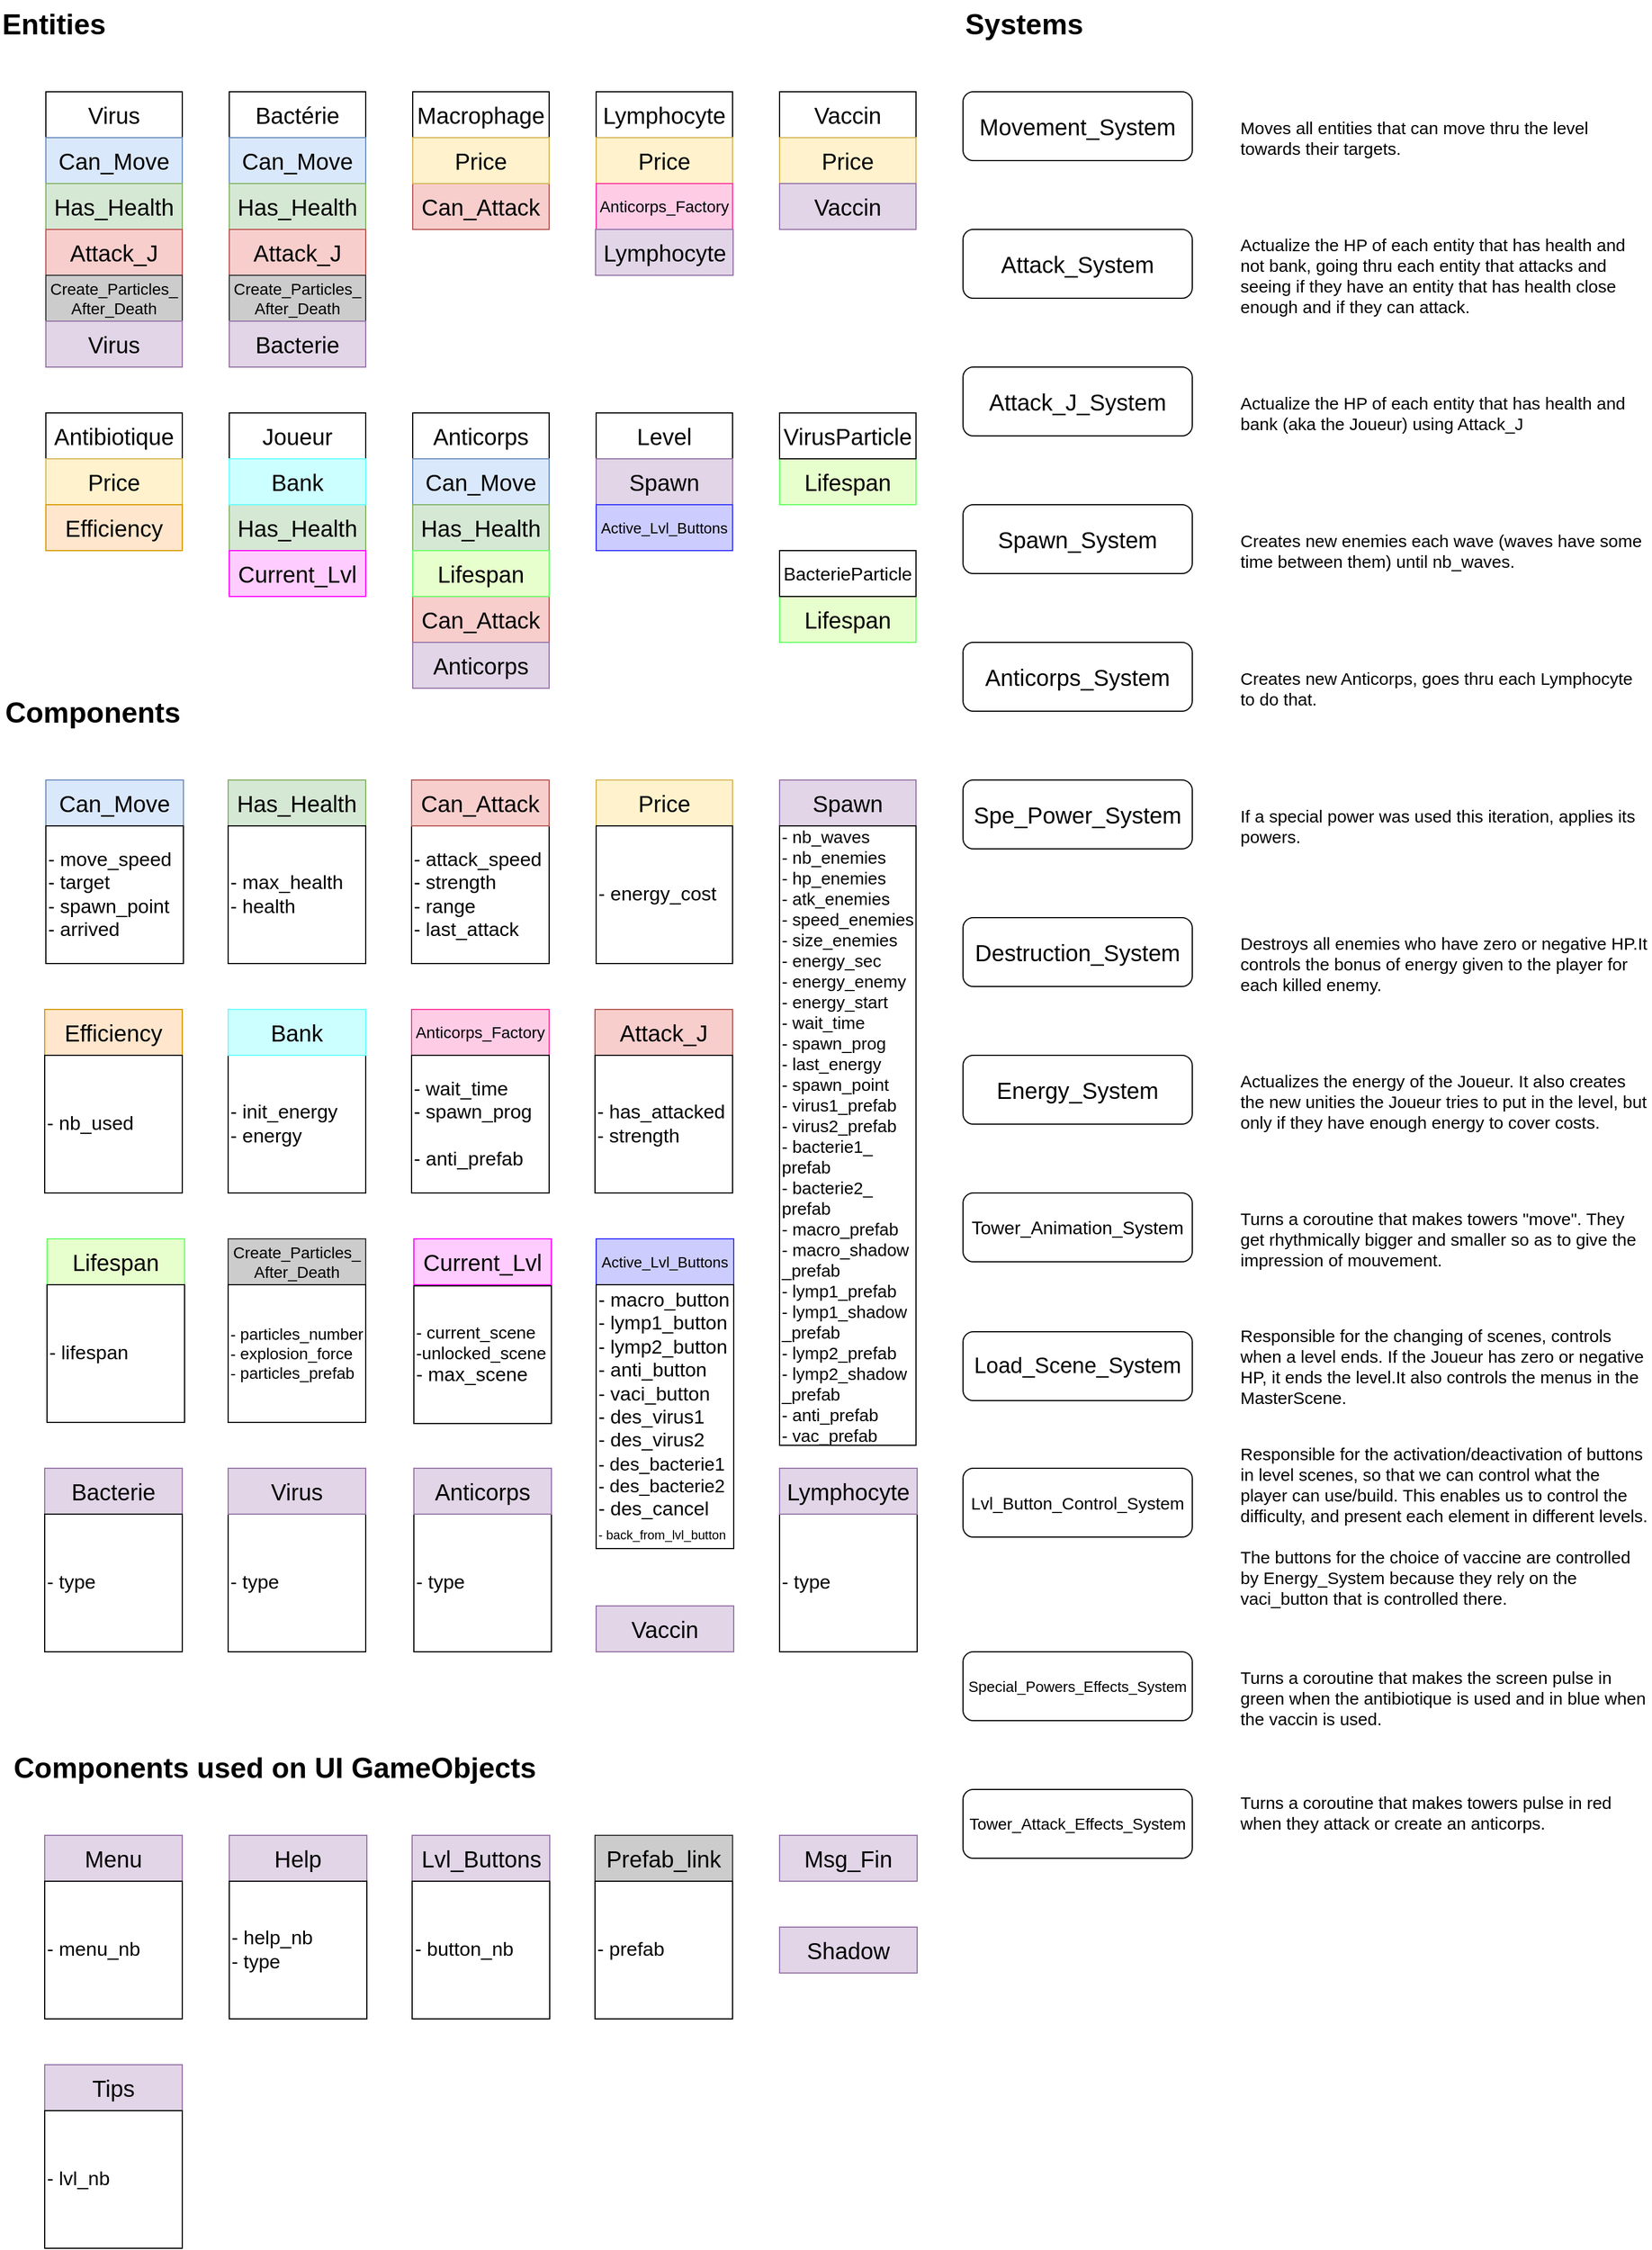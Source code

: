 <mxfile version="14.2.3" type="device"><diagram id="1vGS0E-MvMmptgsPqbF_" name="Page-1"><mxGraphModel dx="1038" dy="575" grid="1" gridSize="10" guides="1" tooltips="1" connect="1" arrows="1" fold="1" page="1" pageScale="1" pageWidth="827" pageHeight="1169" math="0" shadow="0"><root><mxCell id="0"/><mxCell id="1" parent="0"/><mxCell id="giJbfaXBqf1r_9-0xiJY-1" value="&lt;div align=&quot;left&quot;&gt;&lt;font style=&quot;font-size: 25px&quot;&gt;&lt;b&gt;Entities&lt;/b&gt;&lt;/font&gt;&lt;/div&gt;" style="text;html=1;strokeColor=none;fillColor=none;align=left;verticalAlign=middle;whiteSpace=wrap;rounded=0;" parent="1" vertex="1"><mxGeometry width="160" height="40" as="geometry"/></mxCell><mxCell id="giJbfaXBqf1r_9-0xiJY-2" value="&lt;font style=&quot;font-size: 20px&quot;&gt;Virus&lt;/font&gt;" style="rounded=0;whiteSpace=wrap;html=1;" parent="1" vertex="1"><mxGeometry x="40" y="80" width="119" height="40" as="geometry"/></mxCell><mxCell id="giJbfaXBqf1r_9-0xiJY-3" value="&lt;font style=&quot;font-size: 20px&quot;&gt;Bactérie&lt;/font&gt;" style="rounded=0;whiteSpace=wrap;html=1;" parent="1" vertex="1"><mxGeometry x="200" y="80" width="119" height="40" as="geometry"/></mxCell><mxCell id="giJbfaXBqf1r_9-0xiJY-4" value="&lt;font style=&quot;font-size: 20px&quot;&gt;Macrophage&lt;/font&gt;" style="rounded=0;whiteSpace=wrap;html=1;" parent="1" vertex="1"><mxGeometry x="360" y="80" width="119" height="40" as="geometry"/></mxCell><mxCell id="giJbfaXBqf1r_9-0xiJY-18" value="&lt;font style=&quot;font-size: 20px&quot;&gt;Lymphocyte&lt;/font&gt;" style="rounded=0;whiteSpace=wrap;html=1;" parent="1" vertex="1"><mxGeometry x="520" y="80" width="119" height="40" as="geometry"/></mxCell><mxCell id="giJbfaXBqf1r_9-0xiJY-19" value="&lt;font style=&quot;font-size: 20px&quot;&gt;Vaccin&lt;/font&gt;" style="rounded=0;whiteSpace=wrap;html=1;" parent="1" vertex="1"><mxGeometry x="680" y="80" width="119" height="40" as="geometry"/></mxCell><mxCell id="giJbfaXBqf1r_9-0xiJY-20" value="&lt;font style=&quot;font-size: 20px&quot;&gt;Antibiotique&lt;/font&gt;" style="rounded=0;whiteSpace=wrap;html=1;" parent="1" vertex="1"><mxGeometry x="40" y="360" width="119" height="40" as="geometry"/></mxCell><mxCell id="giJbfaXBqf1r_9-0xiJY-21" value="&lt;font style=&quot;font-size: 20px&quot;&gt;Joueur&lt;/font&gt;" style="rounded=0;whiteSpace=wrap;html=1;" parent="1" vertex="1"><mxGeometry x="200" y="360" width="119" height="40" as="geometry"/></mxCell><mxCell id="giJbfaXBqf1r_9-0xiJY-22" value="&lt;font style=&quot;font-size: 25px&quot;&gt;&lt;b&gt;&lt;font style=&quot;font-size: 25px&quot;&gt;Components&lt;/font&gt;&lt;/b&gt;&lt;/font&gt;" style="text;html=1;strokeColor=none;fillColor=none;align=center;verticalAlign=middle;whiteSpace=wrap;rounded=0;" parent="1" vertex="1"><mxGeometry x="1" y="600" width="160" height="40" as="geometry"/></mxCell><mxCell id="giJbfaXBqf1r_9-0xiJY-24" value="&lt;font style=&quot;font-size: 20px&quot;&gt;Can_Move&lt;/font&gt;" style="rounded=0;whiteSpace=wrap;html=1;fillColor=#dae8fc;strokeColor=#6c8ebf;" parent="1" vertex="1"><mxGeometry x="40" y="680" width="120" height="40" as="geometry"/></mxCell><mxCell id="giJbfaXBqf1r_9-0xiJY-25" value="&lt;font style=&quot;font-size: 17px&quot;&gt;- move_speed&lt;/font&gt;&lt;br&gt;&lt;div style=&quot;font-size: 17px&quot; align=&quot;left&quot;&gt;&lt;font style=&quot;font-size: 17px&quot;&gt;- target&lt;/font&gt;&lt;/div&gt;&lt;div style=&quot;font-size: 17px&quot; align=&quot;left&quot;&gt;&lt;font style=&quot;font-size: 17px&quot;&gt;- spawn_point&lt;br&gt;&lt;/font&gt;&lt;/div&gt;&lt;div style=&quot;font-size: 17px&quot; align=&quot;left&quot;&gt;&lt;font style=&quot;font-size: 17px&quot;&gt;- arrived&lt;br&gt;&lt;/font&gt;&lt;/div&gt;" style="rounded=0;whiteSpace=wrap;html=1;align=left;" parent="1" vertex="1"><mxGeometry x="40" y="720" width="120" height="120" as="geometry"/></mxCell><mxCell id="giJbfaXBqf1r_9-0xiJY-27" value="&lt;font style=&quot;font-size: 20px&quot;&gt;Can_Move&lt;/font&gt;" style="rounded=0;whiteSpace=wrap;html=1;fillColor=#dae8fc;strokeColor=#6c8ebf;" parent="1" vertex="1"><mxGeometry x="40" y="120" width="119" height="40" as="geometry"/></mxCell><mxCell id="giJbfaXBqf1r_9-0xiJY-28" value="&lt;font style=&quot;font-size: 20px&quot;&gt;Can_Move&lt;/font&gt;" style="rounded=0;whiteSpace=wrap;html=1;fillColor=#dae8fc;strokeColor=#6c8ebf;" parent="1" vertex="1"><mxGeometry x="200" y="120" width="119" height="40" as="geometry"/></mxCell><mxCell id="giJbfaXBqf1r_9-0xiJY-29" value="&lt;font style=&quot;font-size: 20px&quot;&gt;Has_Health&lt;/font&gt;" style="rounded=0;whiteSpace=wrap;html=1;fillColor=#d5e8d4;strokeColor=#82b366;" parent="1" vertex="1"><mxGeometry x="199" y="680" width="120" height="40" as="geometry"/></mxCell><mxCell id="giJbfaXBqf1r_9-0xiJY-30" value="&lt;div&gt;&lt;font style=&quot;font-size: 17px&quot;&gt;- max_health&lt;/font&gt;&lt;/div&gt;&lt;div&gt;&lt;font style=&quot;font-size: 17px&quot;&gt;- health&lt;br&gt;&lt;/font&gt;&lt;/div&gt;" style="rounded=0;whiteSpace=wrap;html=1;align=left;" parent="1" vertex="1"><mxGeometry x="199" y="720" width="120" height="120" as="geometry"/></mxCell><mxCell id="giJbfaXBqf1r_9-0xiJY-31" value="&lt;font style=&quot;font-size: 20px&quot;&gt;Has_Health&lt;/font&gt;" style="rounded=0;whiteSpace=wrap;html=1;fillColor=#d5e8d4;strokeColor=#82b366;" parent="1" vertex="1"><mxGeometry x="40" y="160" width="119" height="40" as="geometry"/></mxCell><mxCell id="giJbfaXBqf1r_9-0xiJY-32" value="&lt;font style=&quot;font-size: 20px&quot;&gt;Has_Health&lt;/font&gt;" style="rounded=0;whiteSpace=wrap;html=1;fillColor=#d5e8d4;strokeColor=#82b366;" parent="1" vertex="1"><mxGeometry x="200" y="160" width="119" height="40" as="geometry"/></mxCell><mxCell id="giJbfaXBqf1r_9-0xiJY-33" value="&lt;font style=&quot;font-size: 20px&quot;&gt;Has_Health&lt;/font&gt;" style="rounded=0;whiteSpace=wrap;html=1;fillColor=#d5e8d4;strokeColor=#82b366;" parent="1" vertex="1"><mxGeometry x="200" y="440" width="119" height="40" as="geometry"/></mxCell><mxCell id="giJbfaXBqf1r_9-0xiJY-34" value="&lt;font style=&quot;font-size: 20px&quot;&gt;Can_Attack&lt;/font&gt;" style="rounded=0;whiteSpace=wrap;html=1;fillColor=#f8cecc;strokeColor=#b85450;" parent="1" vertex="1"><mxGeometry x="359" y="680" width="120" height="40" as="geometry"/></mxCell><mxCell id="giJbfaXBqf1r_9-0xiJY-35" value="&lt;div&gt;&lt;font style=&quot;font-size: 17px&quot;&gt;- attack_speed&lt;/font&gt;&lt;/div&gt;&lt;div&gt;&lt;font style=&quot;font-size: 17px&quot;&gt;- strength&lt;br&gt;&lt;/font&gt;&lt;/div&gt;&lt;div&gt;&lt;font style=&quot;font-size: 17px&quot;&gt;- range&lt;/font&gt;&lt;/div&gt;&lt;div&gt;&lt;font style=&quot;font-size: 17px&quot;&gt;- last_attack&lt;br&gt;&lt;/font&gt;&lt;/div&gt;" style="rounded=0;whiteSpace=wrap;html=1;align=left;" parent="1" vertex="1"><mxGeometry x="359" y="720" width="120" height="120" as="geometry"/></mxCell><mxCell id="giJbfaXBqf1r_9-0xiJY-36" value="&lt;font style=&quot;font-size: 20px&quot;&gt;Can_Attack&lt;/font&gt;" style="rounded=0;whiteSpace=wrap;html=1;fillColor=#f8cecc;strokeColor=#b85450;" parent="1" vertex="1"><mxGeometry x="360" y="160" width="119" height="40" as="geometry"/></mxCell><mxCell id="giJbfaXBqf1r_9-0xiJY-38" value="&lt;font style=&quot;font-size: 20px&quot;&gt;Level&lt;/font&gt;" style="rounded=0;whiteSpace=wrap;html=1;" parent="1" vertex="1"><mxGeometry x="520" y="360" width="119" height="40" as="geometry"/></mxCell><mxCell id="giJbfaXBqf1r_9-0xiJY-40" value="&lt;font style=&quot;font-size: 20px&quot;&gt;Can_Attack&lt;/font&gt;" style="rounded=0;whiteSpace=wrap;html=1;fillColor=#f8cecc;strokeColor=#b85450;" parent="1" vertex="1"><mxGeometry x="359" y="680" width="120" height="40" as="geometry"/></mxCell><mxCell id="fk8l_R-sByJuuvagH3PN-14" value="" style="edgeStyle=orthogonalEdgeStyle;rounded=0;orthogonalLoop=1;jettySize=auto;html=1;fontSize=15;" parent="1" source="giJbfaXBqf1r_9-0xiJY-41" edge="1"><mxGeometry relative="1" as="geometry"><mxPoint x="579" y="800" as="targetPoint"/></mxGeometry></mxCell><mxCell id="giJbfaXBqf1r_9-0xiJY-41" value="&lt;font style=&quot;font-size: 20px&quot;&gt;Price&lt;/font&gt;" style="rounded=0;whiteSpace=wrap;html=1;fillColor=#fff2cc;strokeColor=#d6b656;" parent="1" vertex="1"><mxGeometry x="520" y="680" width="119" height="40" as="geometry"/></mxCell><mxCell id="giJbfaXBqf1r_9-0xiJY-43" value="&lt;div&gt;&lt;font style=&quot;font-size: 17px&quot;&gt;- energy_cost&lt;/font&gt;&lt;/div&gt;" style="rounded=0;whiteSpace=wrap;html=1;align=left;" parent="1" vertex="1"><mxGeometry x="520" y="720" width="119" height="120" as="geometry"/></mxCell><mxCell id="giJbfaXBqf1r_9-0xiJY-44" value="&lt;font style=&quot;font-size: 20px&quot;&gt;Price&lt;/font&gt;" style="rounded=0;whiteSpace=wrap;html=1;fillColor=#fff2cc;strokeColor=#d6b656;" parent="1" vertex="1"><mxGeometry x="360" y="120" width="119" height="40" as="geometry"/></mxCell><mxCell id="giJbfaXBqf1r_9-0xiJY-45" value="&lt;font style=&quot;font-size: 20px&quot;&gt;Price&lt;/font&gt;" style="rounded=0;whiteSpace=wrap;html=1;fillColor=#fff2cc;strokeColor=#d6b656;" parent="1" vertex="1"><mxGeometry x="520" y="120" width="119" height="40" as="geometry"/></mxCell><mxCell id="giJbfaXBqf1r_9-0xiJY-46" value="&lt;font style=&quot;font-size: 20px&quot;&gt;Price&lt;/font&gt;" style="rounded=0;whiteSpace=wrap;html=1;fillColor=#fff2cc;strokeColor=#d6b656;" parent="1" vertex="1"><mxGeometry x="680" y="120" width="119" height="40" as="geometry"/></mxCell><mxCell id="giJbfaXBqf1r_9-0xiJY-48" value="&lt;font style=&quot;font-size: 20px&quot;&gt;Price&lt;/font&gt;" style="rounded=0;whiteSpace=wrap;html=1;fillColor=#fff2cc;strokeColor=#d6b656;" parent="1" vertex="1"><mxGeometry x="40" y="400" width="119" height="40" as="geometry"/></mxCell><mxCell id="giJbfaXBqf1r_9-0xiJY-49" value="&lt;font style=&quot;font-size: 20px&quot;&gt;Anticorps&lt;/font&gt;" style="rounded=0;whiteSpace=wrap;html=1;" parent="1" vertex="1"><mxGeometry x="360" y="360" width="119" height="40" as="geometry"/></mxCell><mxCell id="AADkGLHV5KFfNTobJf7c-10" value="" style="edgeStyle=orthogonalEdgeStyle;rounded=0;orthogonalLoop=1;jettySize=auto;html=1;" parent="1" source="AADkGLHV5KFfNTobJf7c-8" target="giJbfaXBqf1r_9-0xiJY-51" edge="1"><mxGeometry relative="1" as="geometry"/></mxCell><mxCell id="giJbfaXBqf1r_9-0xiJY-50" value="&lt;font style=&quot;font-size: 20px&quot;&gt;Can_Attack&lt;/font&gt;" style="rounded=0;whiteSpace=wrap;html=1;fillColor=#f8cecc;strokeColor=#b85450;" parent="1" vertex="1"><mxGeometry x="360" y="520" width="119" height="40" as="geometry"/></mxCell><mxCell id="giJbfaXBqf1r_9-0xiJY-51" value="&lt;font style=&quot;font-size: 20px&quot;&gt;Can_Move&lt;/font&gt;" style="rounded=0;whiteSpace=wrap;html=1;fillColor=#dae8fc;strokeColor=#6c8ebf;" parent="1" vertex="1"><mxGeometry x="360" y="400" width="119" height="40" as="geometry"/></mxCell><mxCell id="giJbfaXBqf1r_9-0xiJY-52" value="&lt;font style=&quot;font-size: 20px&quot;&gt;Spawn&lt;/font&gt;" style="rounded=0;whiteSpace=wrap;html=1;fillColor=#e1d5e7;strokeColor=#9673a6;" parent="1" vertex="1"><mxGeometry x="680" y="680" width="119" height="40" as="geometry"/></mxCell><mxCell id="giJbfaXBqf1r_9-0xiJY-53" value="&lt;div style=&quot;font-size: 15px&quot;&gt;&lt;font style=&quot;font-size: 15px&quot;&gt;- nb_waves&lt;/font&gt;&lt;/div&gt;&lt;div style=&quot;font-size: 15px&quot;&gt;&lt;font style=&quot;font-size: 15px&quot;&gt;- nb_enemies&lt;/font&gt;&lt;/div&gt;&lt;div style=&quot;font-size: 15px&quot;&gt;&lt;font style=&quot;font-size: 15px&quot;&gt;- hp_enemies&lt;/font&gt;&lt;/div&gt;&lt;div style=&quot;font-size: 15px&quot;&gt;&lt;font style=&quot;font-size: 15px&quot;&gt;- atk_enemies&lt;/font&gt;&lt;/div&gt;&lt;div style=&quot;font-size: 15px&quot;&gt;&lt;font style=&quot;font-size: 15px&quot;&gt;- &lt;font style=&quot;font-size: 15px&quot;&gt;speed_enemies&lt;/font&gt;&lt;/font&gt;&lt;/div&gt;&lt;div style=&quot;font-size: 15px&quot;&gt;&lt;font style=&quot;font-size: 15px&quot;&gt;- size_enemies&lt;/font&gt;&lt;/div&gt;&lt;div style=&quot;font-size: 15px&quot;&gt;&lt;font style=&quot;font-size: 15px&quot;&gt;- energy_sec&lt;br&gt;&lt;/font&gt;&lt;/div&gt;&lt;div style=&quot;font-size: 15px&quot;&gt;&lt;font style=&quot;font-size: 15px&quot;&gt;- energy_enemy&lt;/font&gt;&lt;/div&gt;&lt;div style=&quot;font-size: 15px&quot;&gt;&lt;font style=&quot;font-size: 15px&quot;&gt;- energy_start&lt;br&gt;&lt;/font&gt;&lt;/div&gt;&lt;div style=&quot;font-size: 15px&quot;&gt;&lt;font style=&quot;font-size: 15px&quot;&gt;- wait_time&lt;/font&gt;&lt;/div&gt;&lt;div style=&quot;font-size: 15px&quot;&gt;&lt;font style=&quot;font-size: 15px&quot;&gt;- spawn_prog&lt;br&gt;&lt;/font&gt;&lt;/div&gt;&lt;div style=&quot;font-size: 15px&quot;&gt;&lt;font style=&quot;font-size: 15px&quot;&gt;- last_energy&lt;br&gt;&lt;/font&gt;&lt;/div&gt;&lt;div style=&quot;font-size: 15px&quot;&gt;&lt;font style=&quot;font-size: 15px&quot;&gt;- spawn_point&lt;/font&gt;&lt;/div&gt;&lt;div style=&quot;font-size: 15px&quot;&gt;&lt;font style=&quot;font-size: 15px&quot;&gt;- virus1_prefab&lt;/font&gt;&lt;/div&gt;&lt;div style=&quot;font-size: 15px&quot;&gt;&lt;font style=&quot;font-size: 15px&quot;&gt;&lt;font style=&quot;font-size: 15px&quot;&gt;- virus2_prefab&lt;/font&gt;&lt;/font&gt;&lt;/div&gt;&lt;div style=&quot;font-size: 15px&quot;&gt;&lt;font style=&quot;font-size: 15px&quot;&gt;- &lt;font style=&quot;font-size: 15px&quot;&gt;bacterie1_&lt;/font&gt;&lt;/font&gt;&lt;/div&gt;&lt;div style=&quot;font-size: 15px&quot;&gt;&lt;font style=&quot;font-size: 15px&quot;&gt;&lt;font style=&quot;font-size: 15px&quot;&gt;prefab&lt;/font&gt;&lt;/font&gt;&lt;/div&gt;&lt;div style=&quot;font-size: 15px&quot;&gt;&lt;font style=&quot;font-size: 15px&quot;&gt;- &lt;/font&gt;&lt;font style=&quot;font-size: 15px&quot;&gt;&lt;font style=&quot;font-size: 15px&quot;&gt;bacterie2_&lt;/font&gt;&lt;/font&gt;&lt;/div&gt;&lt;div style=&quot;font-size: 15px&quot;&gt;&lt;font style=&quot;font-size: 15px&quot;&gt;&lt;font style=&quot;font-size: 15px&quot;&gt;prefab&lt;/font&gt;&lt;/font&gt;&lt;/div&gt;&lt;div style=&quot;font-size: 15px&quot;&gt;&lt;font style=&quot;font-size: 15px&quot;&gt;- macro_prefab&lt;/font&gt;&lt;/div&gt;&lt;div style=&quot;font-size: 15px&quot;&gt;&lt;font style=&quot;font-size: 15px&quot;&gt;- macro_shadow&lt;/font&gt;&lt;/div&gt;&lt;div style=&quot;font-size: 15px&quot;&gt;&lt;font style=&quot;font-size: 15px&quot;&gt;_prefab&lt;br&gt;&lt;/font&gt;&lt;/div&gt;&lt;div style=&quot;font-size: 15px&quot;&gt;&lt;font style=&quot;font-size: 15px&quot;&gt;- lymp1_prefab&lt;/font&gt;&lt;/div&gt;&lt;div style=&quot;font-size: 15px&quot;&gt;&lt;font style=&quot;font-size: 15px&quot;&gt;- lymp1_shadow&lt;/font&gt;&lt;/div&gt;&lt;div style=&quot;font-size: 15px&quot;&gt;&lt;font style=&quot;font-size: 15px&quot;&gt;_prefab&lt;br&gt;&lt;/font&gt;&lt;/div&gt;&lt;div style=&quot;font-size: 15px&quot;&gt;&lt;font style=&quot;font-size: 15px&quot;&gt;- lymp2_prefab&lt;br&gt;&lt;/font&gt;&lt;/div&gt;&lt;div style=&quot;font-size: 15px&quot;&gt;&lt;font style=&quot;font-size: 15px&quot;&gt;- lymp2_shadow&lt;/font&gt;&lt;/div&gt;&lt;div style=&quot;font-size: 15px&quot;&gt;&lt;font style=&quot;font-size: 15px&quot;&gt;_prefab&lt;br&gt;&lt;/font&gt;&lt;/div&gt;&lt;div style=&quot;font-size: 15px&quot;&gt;&lt;font style=&quot;font-size: 15px&quot;&gt;- anti_prefab&lt;br&gt;&lt;/font&gt;&lt;/div&gt;&lt;div style=&quot;font-size: 15px&quot;&gt;&lt;font style=&quot;font-size: 15px&quot;&gt;- vac_prefab&lt;br&gt;&lt;/font&gt;&lt;/div&gt;" style="rounded=0;whiteSpace=wrap;html=1;align=left;" parent="1" vertex="1"><mxGeometry x="680" y="720" width="119" height="540" as="geometry"/></mxCell><mxCell id="giJbfaXBqf1r_9-0xiJY-54" value="&lt;font style=&quot;font-size: 20px&quot;&gt;Spawn&lt;/font&gt;" style="rounded=0;whiteSpace=wrap;html=1;fillColor=#e1d5e7;strokeColor=#9673a6;" parent="1" vertex="1"><mxGeometry x="520" y="400" width="119" height="40" as="geometry"/></mxCell><mxCell id="giJbfaXBqf1r_9-0xiJY-55" value="&lt;font style=&quot;font-size: 25px&quot;&gt;&lt;b&gt;Systems&lt;/b&gt;&lt;/font&gt;" style="text;html=1;strokeColor=none;fillColor=none;align=left;verticalAlign=middle;whiteSpace=wrap;rounded=0;" parent="1" vertex="1"><mxGeometry x="840" width="160" height="40" as="geometry"/></mxCell><mxCell id="giJbfaXBqf1r_9-0xiJY-56" value="&lt;font style=&quot;font-size: 20px&quot;&gt;Movement_System&lt;/font&gt;" style="rounded=1;whiteSpace=wrap;html=1;" parent="1" vertex="1"><mxGeometry x="840" y="80" width="200" height="60" as="geometry"/></mxCell><mxCell id="giJbfaXBqf1r_9-0xiJY-57" value="&lt;font style=&quot;font-size: 20px&quot;&gt;Attack_System&lt;/font&gt;" style="rounded=1;whiteSpace=wrap;html=1;" parent="1" vertex="1"><mxGeometry x="840" y="200" width="200" height="60" as="geometry"/></mxCell><mxCell id="giJbfaXBqf1r_9-0xiJY-58" value="&lt;font style=&quot;font-size: 20px&quot;&gt;Spawn_System&lt;/font&gt;" style="rounded=1;whiteSpace=wrap;html=1;" parent="1" vertex="1"><mxGeometry x="840" y="440" width="200" height="60" as="geometry"/></mxCell><mxCell id="giJbfaXBqf1r_9-0xiJY-59" value="&lt;font style=&quot;font-size: 20px&quot;&gt;Spe_Power_System&lt;/font&gt;" style="rounded=1;whiteSpace=wrap;html=1;" parent="1" vertex="1"><mxGeometry x="840" y="680" width="200" height="60" as="geometry"/></mxCell><mxCell id="giJbfaXBqf1r_9-0xiJY-60" value="&lt;font style=&quot;font-size: 20px&quot;&gt;Efficiency&lt;/font&gt;" style="rounded=0;whiteSpace=wrap;html=1;fillColor=#ffe6cc;strokeColor=#d79b00;" parent="1" vertex="1"><mxGeometry x="39" y="880" width="120" height="40" as="geometry"/></mxCell><mxCell id="giJbfaXBqf1r_9-0xiJY-61" value="&lt;div&gt;&lt;font style=&quot;font-size: 17px&quot;&gt;- nb_used&lt;br&gt;&lt;/font&gt;&lt;/div&gt;" style="rounded=0;whiteSpace=wrap;html=1;align=left;" parent="1" vertex="1"><mxGeometry x="39" y="920" width="120" height="120" as="geometry"/></mxCell><mxCell id="giJbfaXBqf1r_9-0xiJY-66" value="&lt;font style=&quot;font-size: 20px&quot;&gt;Destruction_System&lt;/font&gt;" style="rounded=1;whiteSpace=wrap;html=1;" parent="1" vertex="1"><mxGeometry x="840" y="800" width="200" height="60" as="geometry"/></mxCell><mxCell id="giJbfaXBqf1r_9-0xiJY-68" value="&lt;div&gt;&lt;font style=&quot;font-size: 17px&quot;&gt;- init_energy&lt;/font&gt;&lt;/div&gt;&lt;div&gt;&lt;font style=&quot;font-size: 17px&quot;&gt;- energy&lt;br&gt;&lt;/font&gt;&lt;/div&gt;" style="rounded=0;whiteSpace=wrap;html=1;align=left;" parent="1" vertex="1"><mxGeometry x="199" y="920" width="120" height="120" as="geometry"/></mxCell><mxCell id="giJbfaXBqf1r_9-0xiJY-69" value="&lt;font style=&quot;font-size: 20px&quot;&gt;Bank&lt;/font&gt;" style="rounded=0;whiteSpace=wrap;html=1;fillColor=#CCFFFF;strokeColor=#66FFFF;" parent="1" vertex="1"><mxGeometry x="200" y="400" width="119" height="40" as="geometry"/></mxCell><mxCell id="giJbfaXBqf1r_9-0xiJY-70" value="&lt;font style=&quot;font-size: 20px&quot;&gt;Energy_System&lt;/font&gt;" style="rounded=1;whiteSpace=wrap;html=1;" parent="1" vertex="1"><mxGeometry x="840" y="920" width="200" height="60" as="geometry"/></mxCell><mxCell id="fk8l_R-sByJuuvagH3PN-1" value="&lt;font style=&quot;font-size: 14px&quot;&gt;Anticorps_Factory&lt;/font&gt;" style="rounded=0;whiteSpace=wrap;html=1;fillColor=#FFCCE6;strokeColor=#FF3399;" parent="1" vertex="1"><mxGeometry x="359" y="880" width="120" height="40" as="geometry"/></mxCell><mxCell id="fk8l_R-sByJuuvagH3PN-2" value="&lt;div&gt;&lt;font style=&quot;font-size: 17px&quot;&gt;- wait_time&lt;br&gt;&lt;/font&gt;&lt;/div&gt;&lt;div&gt;&lt;font style=&quot;font-size: 17px&quot;&gt;- spawn_prog&lt;/font&gt;&lt;/div&gt;&lt;div&gt;&lt;font style=&quot;font-size: 17px&quot;&gt;&lt;br&gt;&lt;/font&gt;&lt;/div&gt;&lt;div&gt;&lt;font style=&quot;font-size: 17px&quot;&gt;- anti_prefab&lt;br&gt;&lt;/font&gt;&lt;/div&gt;" style="rounded=0;whiteSpace=wrap;html=1;align=left;" parent="1" vertex="1"><mxGeometry x="359" y="920" width="120" height="120" as="geometry"/></mxCell><mxCell id="fk8l_R-sByJuuvagH3PN-3" value="&lt;font style=&quot;font-size: 14px&quot;&gt;Anticorps_Factory&lt;/font&gt;" style="rounded=0;whiteSpace=wrap;html=1;fillColor=#FFCCE6;strokeColor=#FF3399;" parent="1" vertex="1"><mxGeometry x="520" y="160" width="119" height="40" as="geometry"/></mxCell><mxCell id="fk8l_R-sByJuuvagH3PN-4" value="&lt;font style=&quot;font-size: 20px&quot;&gt;Anticorps_System&lt;/font&gt;" style="rounded=1;whiteSpace=wrap;html=1;" parent="1" vertex="1"><mxGeometry x="840" y="560" width="200" height="60" as="geometry"/></mxCell><mxCell id="fk8l_R-sByJuuvagH3PN-5" value="Moves all entities that can move thru the level towards their targets." style="text;html=1;strokeColor=none;fillColor=none;align=left;verticalAlign=middle;whiteSpace=wrap;rounded=0;fontSize=15;" parent="1" vertex="1"><mxGeometry x="1080" y="80" width="360" height="80" as="geometry"/></mxCell><mxCell id="fk8l_R-sByJuuvagH3PN-7" value="Actualize the HP of each entity that has health and not bank, going thru each entity that attacks and seeing if they have an entity that has health close enough and if they can attack. " style="text;html=1;strokeColor=none;fillColor=none;align=left;verticalAlign=middle;whiteSpace=wrap;rounded=0;fontSize=15;" parent="1" vertex="1"><mxGeometry x="1080" y="200" width="360" height="80" as="geometry"/></mxCell><mxCell id="fk8l_R-sByJuuvagH3PN-8" value="Creates new enemies each wave (waves have some time between them) until nb_waves. " style="text;html=1;strokeColor=none;fillColor=none;align=left;verticalAlign=middle;whiteSpace=wrap;rounded=0;fontSize=15;" parent="1" vertex="1"><mxGeometry x="1080" y="440" width="360" height="80" as="geometry"/></mxCell><mxCell id="fk8l_R-sByJuuvagH3PN-9" value="Creates new Anticorps, goes thru each Lymphocyte to do that.&amp;nbsp; &amp;nbsp; " style="text;html=1;strokeColor=none;fillColor=none;align=left;verticalAlign=middle;whiteSpace=wrap;rounded=0;fontSize=15;" parent="1" vertex="1"><mxGeometry x="1080" y="560" width="360" height="80" as="geometry"/></mxCell><mxCell id="fk8l_R-sByJuuvagH3PN-10" value="If a special power was used this iteration, applies its powers." style="text;html=1;strokeColor=none;fillColor=none;align=left;verticalAlign=middle;whiteSpace=wrap;rounded=0;fontSize=15;" parent="1" vertex="1"><mxGeometry x="1080" y="680" width="360" height="80" as="geometry"/></mxCell><mxCell id="fk8l_R-sByJuuvagH3PN-11" value="&lt;div&gt;Destroys all enemies who have zero or negative HP.It controls the bonus of energy given to the player for each killed enemy. &lt;br&gt;&lt;/div&gt;" style="text;html=1;strokeColor=none;fillColor=none;align=left;verticalAlign=middle;whiteSpace=wrap;rounded=0;fontSize=15;" parent="1" vertex="1"><mxGeometry x="1080" y="800" width="360" height="80" as="geometry"/></mxCell><mxCell id="fk8l_R-sByJuuvagH3PN-12" value="Actualizes the energy of the Joueur. It also creates the new unities the Joueur tries to put in the level, but only if they have enough energy to cover costs. " style="text;html=1;strokeColor=none;fillColor=none;align=left;verticalAlign=middle;whiteSpace=wrap;rounded=0;fontSize=15;" parent="1" vertex="1"><mxGeometry x="1080" y="920" width="360" height="80" as="geometry"/></mxCell><mxCell id="fk8l_R-sByJuuvagH3PN-15" value="&lt;font style=&quot;font-size: 20px&quot;&gt;Attack_J&lt;/font&gt;" style="rounded=0;whiteSpace=wrap;html=1;fillColor=#f8cecc;strokeColor=#b85450;" parent="1" vertex="1"><mxGeometry x="519" y="880" width="120" height="40" as="geometry"/></mxCell><mxCell id="fk8l_R-sByJuuvagH3PN-16" value="&lt;div&gt;&lt;font style=&quot;font-size: 17px&quot;&gt;- has_attacked&lt;/font&gt;&lt;/div&gt;&lt;div&gt;&lt;font style=&quot;font-size: 17px&quot;&gt;- strength&lt;br&gt;&lt;/font&gt;&lt;/div&gt;" style="rounded=0;whiteSpace=wrap;html=1;align=left;" parent="1" vertex="1"><mxGeometry x="519" y="920" width="120" height="120" as="geometry"/></mxCell><mxCell id="fk8l_R-sByJuuvagH3PN-17" value="&lt;font style=&quot;font-size: 20px&quot;&gt;Attack_J&lt;/font&gt;" style="rounded=0;whiteSpace=wrap;html=1;fillColor=#f8cecc;strokeColor=#b85450;" parent="1" vertex="1"><mxGeometry x="40" y="200" width="119" height="40" as="geometry"/></mxCell><mxCell id="fk8l_R-sByJuuvagH3PN-19" value="&lt;font style=&quot;font-size: 20px&quot;&gt;Attack_J_System&lt;/font&gt;" style="rounded=1;whiteSpace=wrap;html=1;" parent="1" vertex="1"><mxGeometry x="840" y="320" width="200" height="60" as="geometry"/></mxCell><mxCell id="fk8l_R-sByJuuvagH3PN-20" value="&lt;font style=&quot;font-size: 20px&quot;&gt;Attack_J&lt;/font&gt;" style="rounded=0;whiteSpace=wrap;html=1;fillColor=#f8cecc;strokeColor=#b85450;" parent="1" vertex="1"><mxGeometry x="200" y="200" width="119" height="40" as="geometry"/></mxCell><mxCell id="fk8l_R-sByJuuvagH3PN-21" value="Actualize the HP of each entity that has health and&amp;nbsp; bank (aka the Joueur) using Attack_J" style="text;html=1;strokeColor=none;fillColor=none;align=left;verticalAlign=middle;whiteSpace=wrap;rounded=0;fontSize=15;" parent="1" vertex="1"><mxGeometry x="1080" y="320" width="360" height="80" as="geometry"/></mxCell><mxCell id="AADkGLHV5KFfNTobJf7c-1" value="&lt;font style=&quot;font-size: 20px&quot;&gt;Lifespan&lt;/font&gt;" style="rounded=0;whiteSpace=wrap;html=1;fillColor=#E6FFCC;strokeColor=#66FF66;" parent="1" vertex="1"><mxGeometry x="680" y="400" width="119" height="40" as="geometry"/></mxCell><mxCell id="AADkGLHV5KFfNTobJf7c-5" value="&lt;font style=&quot;font-size: 20px&quot;&gt;Bank&lt;/font&gt;" style="rounded=0;whiteSpace=wrap;html=1;fillColor=#CCFFFF;strokeColor=#66FFFF;" parent="1" vertex="1"><mxGeometry x="199" y="880" width="120" height="40" as="geometry"/></mxCell><mxCell id="AADkGLHV5KFfNTobJf7c-6" value="&lt;font style=&quot;font-size: 20px&quot;&gt;Lifespan&lt;/font&gt;" style="rounded=0;whiteSpace=wrap;html=1;fillColor=#E6FFCC;strokeColor=#66FF66;" parent="1" vertex="1"><mxGeometry x="41" y="1080" width="120" height="40" as="geometry"/></mxCell><mxCell id="AADkGLHV5KFfNTobJf7c-7" value="&lt;div&gt;&lt;font style=&quot;font-size: 17px&quot;&gt;- lifespan&lt;/font&gt;&lt;/div&gt;" style="rounded=0;whiteSpace=wrap;html=1;align=left;" parent="1" vertex="1"><mxGeometry x="41" y="1120" width="120" height="120" as="geometry"/></mxCell><mxCell id="AADkGLHV5KFfNTobJf7c-8" value="&lt;font style=&quot;font-size: 20px&quot;&gt;Has_Health&lt;/font&gt;" style="rounded=0;whiteSpace=wrap;html=1;fillColor=#d5e8d4;strokeColor=#82b366;" parent="1" vertex="1"><mxGeometry x="360" y="440" width="119" height="40" as="geometry"/></mxCell><mxCell id="F-B-sz0gYVV7RG-32hIC-1" value="&lt;font style=&quot;font-size: 16px&quot;&gt;Tower_Animation_System&lt;/font&gt;" style="rounded=1;whiteSpace=wrap;html=1;" parent="1" vertex="1"><mxGeometry x="840" y="1040" width="200" height="60" as="geometry"/></mxCell><mxCell id="F-B-sz0gYVV7RG-32hIC-3" value="Turns a coroutine that makes towers &quot;move&quot;. They get rhythmically bigger and smaller so as to give the impression of mouvement." style="text;html=1;strokeColor=none;fillColor=none;align=left;verticalAlign=middle;whiteSpace=wrap;rounded=0;fontSize=15;" parent="1" vertex="1"><mxGeometry x="1080" y="1040" width="360" height="80" as="geometry"/></mxCell><mxCell id="aUdzqREGmHj5MxlOaFTu-1" value="&lt;div style=&quot;font-size: 14px&quot;&gt;&lt;font style=&quot;font-size: 14px&quot;&gt;Create_Particles_&lt;/font&gt;&lt;/div&gt;&lt;div style=&quot;font-size: 14px&quot;&gt;&lt;font style=&quot;font-size: 14px&quot;&gt;After_Death&lt;/font&gt;&lt;/div&gt;" style="rounded=0;whiteSpace=wrap;html=1;fillColor=#CCCCCC;strokeColor=#333333;" parent="1" vertex="1"><mxGeometry x="199" y="1080" width="120" height="40" as="geometry"/></mxCell><mxCell id="aUdzqREGmHj5MxlOaFTu-2" value="&lt;div style=&quot;font-size: 14px&quot;&gt;&lt;font style=&quot;font-size: 14px&quot;&gt;- particles_number&lt;/font&gt;&lt;/div&gt;&lt;div style=&quot;font-size: 14px&quot;&gt;&lt;font style=&quot;font-size: 14px&quot;&gt;- explosion_force&lt;/font&gt;&lt;/div&gt;&lt;div style=&quot;font-size: 14px&quot;&gt;&lt;font style=&quot;font-size: 14px&quot;&gt;- particles_prefab&lt;/font&gt;&lt;br&gt;&lt;/div&gt;" style="rounded=0;whiteSpace=wrap;html=1;align=left;" parent="1" vertex="1"><mxGeometry x="199" y="1120" width="120" height="120" as="geometry"/></mxCell><mxCell id="aUdzqREGmHj5MxlOaFTu-4" value="&lt;div style=&quot;font-size: 14px&quot;&gt;&lt;font style=&quot;font-size: 14px&quot;&gt;Create_Particles_&lt;/font&gt;&lt;/div&gt;&lt;div style=&quot;font-size: 14px&quot;&gt;&lt;font style=&quot;font-size: 14px&quot;&gt;After_Death&lt;/font&gt;&lt;/div&gt;" style="rounded=0;whiteSpace=wrap;html=1;fillColor=#CCCCCC;strokeColor=#333333;" parent="1" vertex="1"><mxGeometry x="200" y="240" width="119" height="40" as="geometry"/></mxCell><mxCell id="aUdzqREGmHj5MxlOaFTu-5" value="&lt;div style=&quot;font-size: 14px&quot;&gt;&lt;font style=&quot;font-size: 14px&quot;&gt;Create_Particles_&lt;/font&gt;&lt;/div&gt;&lt;div style=&quot;font-size: 14px&quot;&gt;&lt;font style=&quot;font-size: 14px&quot;&gt;After_Death&lt;/font&gt;&lt;/div&gt;" style="rounded=0;whiteSpace=wrap;html=1;fillColor=#CCCCCC;strokeColor=#333333;" parent="1" vertex="1"><mxGeometry x="40" y="240" width="119" height="40" as="geometry"/></mxCell><mxCell id="aUdzqREGmHj5MxlOaFTu-6" value="&lt;font style=&quot;font-size: 20px&quot;&gt;Efficiency&lt;/font&gt;" style="rounded=0;whiteSpace=wrap;html=1;fillColor=#ffe6cc;strokeColor=#d79b00;" parent="1" vertex="1"><mxGeometry x="40" y="440" width="119" height="40" as="geometry"/></mxCell><mxCell id="aUdzqREGmHj5MxlOaFTu-8" value="&lt;font style=&quot;font-size: 20px&quot;&gt;Virus&lt;/font&gt;" style="rounded=0;whiteSpace=wrap;html=1;fillColor=#e1d5e7;strokeColor=#9673a6;" parent="1" vertex="1"><mxGeometry x="40" y="280" width="119" height="40" as="geometry"/></mxCell><mxCell id="aUdzqREGmHj5MxlOaFTu-9" value="&lt;font style=&quot;font-size: 20px&quot;&gt;Bacterie&lt;/font&gt;" style="rounded=0;whiteSpace=wrap;html=1;fillColor=#e1d5e7;strokeColor=#9673a6;" parent="1" vertex="1"><mxGeometry x="200" y="280" width="119" height="40" as="geometry"/></mxCell><mxCell id="aUdzqREGmHj5MxlOaFTu-10" value="&lt;font style=&quot;font-size: 20px&quot;&gt;VirusParticle&lt;/font&gt;" style="rounded=0;whiteSpace=wrap;html=1;" parent="1" vertex="1"><mxGeometry x="680" y="360" width="119" height="40" as="geometry"/></mxCell><mxCell id="aUdzqREGmHj5MxlOaFTu-12" value="&lt;font style=&quot;font-size: 20px&quot;&gt;Lifespan&lt;/font&gt;" style="rounded=0;whiteSpace=wrap;html=1;fillColor=#E6FFCC;strokeColor=#66FF66;" parent="1" vertex="1"><mxGeometry x="680" y="520" width="119" height="40" as="geometry"/></mxCell><mxCell id="aUdzqREGmHj5MxlOaFTu-13" value="&lt;font style=&quot;font-size: 16px&quot;&gt;BacterieParticle&lt;/font&gt;" style="rounded=0;whiteSpace=wrap;html=1;" parent="1" vertex="1"><mxGeometry x="680" y="480" width="119" height="40" as="geometry"/></mxCell><mxCell id="aUdzqREGmHj5MxlOaFTu-14" value="&lt;font style=&quot;font-size: 20px&quot;&gt;Lifespan&lt;/font&gt;" style="rounded=0;whiteSpace=wrap;html=1;fillColor=#E6FFCC;strokeColor=#66FF66;" parent="1" vertex="1"><mxGeometry x="360" y="480" width="119" height="40" as="geometry"/></mxCell><mxCell id="aUdzqREGmHj5MxlOaFTu-15" value="&lt;div style=&quot;font-size: 20px&quot;&gt;&lt;font style=&quot;font-size: 20px&quot;&gt;Prefab_link&lt;/font&gt;&lt;/div&gt;" style="rounded=0;whiteSpace=wrap;html=1;fillColor=#CCCCCC;strokeColor=#333333;" parent="1" vertex="1"><mxGeometry x="519" y="1600" width="120" height="40" as="geometry"/></mxCell><mxCell id="aUdzqREGmHj5MxlOaFTu-16" value="&lt;div style=&quot;font-size: 17px&quot;&gt;&lt;font style=&quot;font-size: 17px&quot;&gt;- prefab&lt;/font&gt;&lt;/div&gt;" style="rounded=0;whiteSpace=wrap;html=1;align=left;" parent="1" vertex="1"><mxGeometry x="519" y="1640" width="120" height="120" as="geometry"/></mxCell><mxCell id="PVSiW2ro4Nx_iSQu2hKo-1" value="&lt;font style=&quot;font-size: 19px&quot;&gt;Load_Scene_System&lt;/font&gt;" style="rounded=1;whiteSpace=wrap;html=1;" parent="1" vertex="1"><mxGeometry x="840" y="1161" width="200" height="60" as="geometry"/></mxCell><mxCell id="PVSiW2ro4Nx_iSQu2hKo-2" value="Responsible for the changing of scenes, controls when a level ends. If the Joueur has zero or negative HP, it ends the level.It also controls the menus in the MasterScene." style="text;html=1;strokeColor=none;fillColor=none;align=left;verticalAlign=middle;whiteSpace=wrap;rounded=0;fontSize=15;" parent="1" vertex="1"><mxGeometry x="1080" y="1151" width="360" height="79" as="geometry"/></mxCell><mxCell id="PVSiW2ro4Nx_iSQu2hKo-4" value="&lt;font style=&quot;font-size: 20px&quot;&gt;Bacterie&lt;/font&gt;" style="rounded=0;whiteSpace=wrap;html=1;fillColor=#e1d5e7;strokeColor=#9673a6;" parent="1" vertex="1"><mxGeometry x="39" y="1280" width="120" height="40" as="geometry"/></mxCell><mxCell id="PVSiW2ro4Nx_iSQu2hKo-10" value="&lt;font style=&quot;font-size: 20px&quot;&gt;Vaccin&lt;/font&gt;" style="rounded=0;whiteSpace=wrap;html=1;fillColor=#e1d5e7;strokeColor=#9673a6;" parent="1" vertex="1"><mxGeometry x="680" y="160" width="119" height="40" as="geometry"/></mxCell><mxCell id="-NZDSPGebJ_kIXKh6SZH-1" value="&lt;font style=&quot;font-size: 20px&quot;&gt;Vaccin&lt;/font&gt;" style="rounded=0;whiteSpace=wrap;html=1;fillColor=#e1d5e7;strokeColor=#9673a6;" parent="1" vertex="1"><mxGeometry x="520" y="1400" width="120" height="40" as="geometry"/></mxCell><mxCell id="-NZDSPGebJ_kIXKh6SZH-2" value="&lt;font style=&quot;font-size: 20px&quot;&gt;Menu&lt;/font&gt;" style="rounded=0;whiteSpace=wrap;html=1;fillColor=#e1d5e7;strokeColor=#9673a6;" parent="1" vertex="1"><mxGeometry x="39" y="1600" width="120" height="40" as="geometry"/></mxCell><mxCell id="-NZDSPGebJ_kIXKh6SZH-3" value="&lt;div style=&quot;font-size: 17px&quot;&gt;&lt;font style=&quot;font-size: 17px&quot;&gt;- menu_nb&lt;br&gt;&lt;/font&gt;&lt;/div&gt;" style="rounded=0;whiteSpace=wrap;html=1;align=left;" parent="1" vertex="1"><mxGeometry x="39" y="1640" width="120" height="120" as="geometry"/></mxCell><mxCell id="-NZDSPGebJ_kIXKh6SZH-4" value="&lt;font style=&quot;font-size: 20px&quot;&gt;Help&lt;/font&gt;" style="rounded=0;whiteSpace=wrap;html=1;fillColor=#e1d5e7;strokeColor=#9673a6;" parent="1" vertex="1"><mxGeometry x="200" y="1600" width="120" height="40" as="geometry"/></mxCell><mxCell id="-NZDSPGebJ_kIXKh6SZH-5" value="&lt;div style=&quot;font-size: 17px&quot;&gt;&lt;font style=&quot;font-size: 17px&quot;&gt;- help_nb&lt;br&gt;&lt;/font&gt;&lt;/div&gt;&lt;div style=&quot;font-size: 17px&quot;&gt;&lt;font style=&quot;font-size: 17px&quot;&gt;- type&lt;br&gt;&lt;/font&gt;&lt;/div&gt;" style="rounded=0;whiteSpace=wrap;html=1;align=left;" parent="1" vertex="1"><mxGeometry x="200" y="1640" width="120" height="120" as="geometry"/></mxCell><mxCell id="-NZDSPGebJ_kIXKh6SZH-6" value="&lt;div align=&quot;left&quot;&gt;&lt;font style=&quot;font-size: 25px&quot;&gt;&lt;b&gt;&lt;font style=&quot;font-size: 25px&quot;&gt;Components used on UI GameObjects&lt;/font&gt;&lt;/b&gt;&lt;/font&gt;&lt;br&gt;&lt;/div&gt;" style="text;html=1;strokeColor=none;fillColor=none;align=left;verticalAlign=middle;whiteSpace=wrap;rounded=0;" parent="1" vertex="1"><mxGeometry x="10" y="1520" width="740" height="40" as="geometry"/></mxCell><mxCell id="-NZDSPGebJ_kIXKh6SZH-7" value="&lt;font style=&quot;font-size: 20px&quot;&gt;Msg_Fin&lt;/font&gt;" style="rounded=0;whiteSpace=wrap;html=1;fillColor=#e1d5e7;strokeColor=#9673a6;" parent="1" vertex="1"><mxGeometry x="680" y="1600" width="120" height="40" as="geometry"/></mxCell><mxCell id="-NZDSPGebJ_kIXKh6SZH-8" value="&lt;font style=&quot;font-size: 20px&quot;&gt;Current_Lvl&lt;/font&gt;" style="rounded=0;whiteSpace=wrap;html=1;fillColor=#FFCCFF;strokeColor=#FF00FF;" parent="1" vertex="1"><mxGeometry x="200" y="480" width="119" height="40" as="geometry"/></mxCell><mxCell id="-NZDSPGebJ_kIXKh6SZH-9" value="&lt;font style=&quot;font-size: 20px&quot;&gt;Current_Lvl&lt;/font&gt;" style="rounded=0;whiteSpace=wrap;html=1;fillColor=#FFCCFF;strokeColor=#FF00FF;" parent="1" vertex="1"><mxGeometry x="361" y="1080" width="120" height="40" as="geometry"/></mxCell><mxCell id="-NZDSPGebJ_kIXKh6SZH-10" value="&lt;div style=&quot;font-size: 15px&quot;&gt;&lt;font style=&quot;font-size: 15px&quot;&gt;- current_scene&lt;/font&gt;&lt;/div&gt;&lt;div style=&quot;font-size: 15px&quot;&gt;&lt;font style=&quot;font-size: 15px&quot;&gt;-unlocked_scene&lt;/font&gt;&lt;/div&gt;&lt;div&gt;&lt;font style=&quot;font-size: 17px&quot;&gt;- max_scene&lt;br&gt;&lt;/font&gt;&lt;/div&gt;" style="rounded=0;whiteSpace=wrap;html=1;align=left;" parent="1" vertex="1"><mxGeometry x="361" y="1121" width="120" height="120" as="geometry"/></mxCell><mxCell id="RHHj1Yl1vdWKERD_CUs2-1" value="&lt;font style=&quot;font-size: 15px&quot;&gt;Lvl_Button_Control_System&lt;/font&gt;" style="rounded=1;whiteSpace=wrap;html=1;" parent="1" vertex="1"><mxGeometry x="840" y="1280" width="200" height="60" as="geometry"/></mxCell><mxCell id="RHHj1Yl1vdWKERD_CUs2-2" value="&lt;div&gt;Responsible for the activation/deactivation of buttons in level scenes, so that we can control what the player can use/build. This enables us to control the difficulty, and present each element in different levels.&lt;/div&gt;&lt;div&gt;&lt;br&gt;The buttons for the choice of vaccine are controlled by Energy_System because they rely on the vaci_button that is controlled there.&lt;br&gt;&lt;/div&gt;" style="text;html=1;strokeColor=none;fillColor=none;align=left;verticalAlign=middle;whiteSpace=wrap;rounded=0;fontSize=15;" parent="1" vertex="1"><mxGeometry x="1080" y="1230" width="360" height="200" as="geometry"/></mxCell><mxCell id="RHHj1Yl1vdWKERD_CUs2-3" value="&lt;font style=&quot;font-size: 13px&quot;&gt;Active_Lvl_Buttons&lt;/font&gt;" style="rounded=0;whiteSpace=wrap;html=1;fillColor=#CCCCFF;strokeColor=#3333FF;" parent="1" vertex="1"><mxGeometry x="520" y="1080" width="120" height="40" as="geometry"/></mxCell><mxCell id="RHHj1Yl1vdWKERD_CUs2-4" value="&lt;div&gt;&lt;font style=&quot;font-size: 17px&quot;&gt;- macro_button&lt;/font&gt;&lt;/div&gt;&lt;div&gt;&lt;font style=&quot;font-size: 17px&quot;&gt;- lymp1_button&lt;/font&gt;&lt;/div&gt;&lt;div&gt;&lt;font style=&quot;font-size: 17px&quot;&gt;- lymp2_button&lt;br&gt;&lt;/font&gt;&lt;/div&gt;&lt;div&gt;&lt;font style=&quot;font-size: 17px&quot;&gt;- anti_button&lt;/font&gt;&lt;/div&gt;&lt;div&gt;&lt;font style=&quot;font-size: 17px&quot;&gt;- vaci_button&lt;/font&gt;&lt;/div&gt;&lt;div&gt;&lt;font style=&quot;font-size: 17px&quot;&gt;- des_virus1&lt;/font&gt;&lt;/div&gt;&lt;div&gt;&lt;font style=&quot;font-size: 17px&quot;&gt;- des_virus2&lt;br&gt;&lt;/font&gt;&lt;/div&gt;&lt;div style=&quot;font-size: 16px&quot;&gt;&lt;font style=&quot;font-size: 16px&quot;&gt;- des_bacterie1&lt;br&gt;&lt;/font&gt;&lt;/div&gt;&lt;div style=&quot;font-size: 17px&quot;&gt;&lt;font style=&quot;font-size: 16px&quot;&gt;- &lt;/font&gt;&lt;font style=&quot;font-size: 16px&quot;&gt;&lt;font style=&quot;font-size: 16px&quot;&gt;des_bacterie2&lt;/font&gt;&lt;/font&gt;&lt;/div&gt;&lt;div style=&quot;font-size: 17px&quot;&gt;&lt;font style=&quot;font-size: 17px&quot;&gt;&lt;font style=&quot;font-size: 17px&quot;&gt;- des_cancel&lt;/font&gt;&lt;/font&gt;&lt;/div&gt;&lt;div style=&quot;font-size: 17px&quot;&gt;&lt;font style=&quot;font-size: 11px&quot;&gt;&lt;font style=&quot;font-size: 11px&quot;&gt;&lt;font style=&quot;font-size: 11px&quot;&gt;- back_from_lvl_button&lt;/font&gt;&lt;br&gt;&lt;/font&gt;&lt;/font&gt;&lt;/div&gt;" style="rounded=0;whiteSpace=wrap;html=1;align=left;" parent="1" vertex="1"><mxGeometry x="520" y="1120" width="120" height="230" as="geometry"/></mxCell><mxCell id="RHHj1Yl1vdWKERD_CUs2-5" value="&lt;font style=&quot;font-size: 13px&quot;&gt;Active_Lvl_Buttons&lt;/font&gt;" style="rounded=0;whiteSpace=wrap;html=1;fillColor=#CCCCFF;strokeColor=#3333FF;" parent="1" vertex="1"><mxGeometry x="520" y="440" width="119" height="40" as="geometry"/></mxCell><mxCell id="RHHj1Yl1vdWKERD_CUs2-9" value="&lt;font style=&quot;font-size: 20px&quot;&gt;Lvl_Buttons&lt;/font&gt;" style="rounded=0;whiteSpace=wrap;html=1;fillColor=#e1d5e7;strokeColor=#9673a6;" parent="1" vertex="1"><mxGeometry x="359.5" y="1600" width="120" height="40" as="geometry"/></mxCell><mxCell id="RHHj1Yl1vdWKERD_CUs2-10" value="&lt;div style=&quot;font-size: 17px&quot;&gt;&lt;font style=&quot;font-size: 17px&quot;&gt;- button_nb&lt;br&gt;&lt;/font&gt;&lt;/div&gt;" style="rounded=0;whiteSpace=wrap;html=1;align=left;" parent="1" vertex="1"><mxGeometry x="359.5" y="1640" width="120" height="120" as="geometry"/></mxCell><mxCell id="RHHj1Yl1vdWKERD_CUs2-12" value="&lt;div&gt;&lt;font style=&quot;font-size: 17px&quot;&gt;- type&lt;/font&gt;&lt;/div&gt;" style="rounded=0;whiteSpace=wrap;html=1;align=left;" parent="1" vertex="1"><mxGeometry x="39" y="1320" width="120" height="120" as="geometry"/></mxCell><mxCell id="RHHj1Yl1vdWKERD_CUs2-14" value="&lt;div&gt;&lt;font style=&quot;font-size: 17px&quot;&gt;- type&lt;/font&gt;&lt;/div&gt;" style="rounded=0;whiteSpace=wrap;html=1;align=left;" parent="1" vertex="1"><mxGeometry x="199" y="1320" width="120" height="120" as="geometry"/></mxCell><mxCell id="RHHj1Yl1vdWKERD_CUs2-15" value="&lt;font style=&quot;font-size: 20px&quot;&gt;Virus&lt;/font&gt;" style="rounded=0;whiteSpace=wrap;html=1;fillColor=#e1d5e7;strokeColor=#9673a6;" parent="1" vertex="1"><mxGeometry x="199" y="1280" width="120" height="40" as="geometry"/></mxCell><mxCell id="LOGwr7j5m91_f8kU9puV-1" value="&lt;font style=&quot;font-size: 20px&quot;&gt;Shadow&lt;/font&gt;" style="rounded=0;whiteSpace=wrap;html=1;fillColor=#e1d5e7;strokeColor=#9673a6;" parent="1" vertex="1"><mxGeometry x="680" y="1680" width="120" height="40" as="geometry"/></mxCell><mxCell id="LOGwr7j5m91_f8kU9puV-3" value="&lt;div&gt;&lt;font style=&quot;font-size: 17px&quot;&gt;- type&lt;/font&gt;&lt;/div&gt;" style="rounded=0;whiteSpace=wrap;html=1;align=left;" parent="1" vertex="1"><mxGeometry x="361" y="1320" width="120" height="120" as="geometry"/></mxCell><mxCell id="LOGwr7j5m91_f8kU9puV-4" value="&lt;font style=&quot;font-size: 20px&quot;&gt;Anticorps&lt;/font&gt;" style="rounded=0;whiteSpace=wrap;html=1;fillColor=#e1d5e7;strokeColor=#9673a6;" parent="1" vertex="1"><mxGeometry x="361" y="1280" width="120" height="40" as="geometry"/></mxCell><mxCell id="LOGwr7j5m91_f8kU9puV-5" value="&lt;font style=&quot;font-size: 20px&quot;&gt;Anticorps&lt;/font&gt;" style="rounded=0;whiteSpace=wrap;html=1;fillColor=#e1d5e7;strokeColor=#9673a6;" parent="1" vertex="1"><mxGeometry x="360" y="560" width="119" height="40" as="geometry"/></mxCell><mxCell id="LOGwr7j5m91_f8kU9puV-8" value="" style="edgeStyle=orthogonalEdgeStyle;rounded=0;orthogonalLoop=1;jettySize=auto;html=1;" parent="1" source="LOGwr7j5m91_f8kU9puV-6" target="LOGwr7j5m91_f8kU9puV-7" edge="1"><mxGeometry relative="1" as="geometry"/></mxCell><mxCell id="LOGwr7j5m91_f8kU9puV-6" value="&lt;div&gt;&lt;font style=&quot;font-size: 17px&quot;&gt;- type&lt;/font&gt;&lt;/div&gt;" style="rounded=0;whiteSpace=wrap;html=1;align=left;" parent="1" vertex="1"><mxGeometry x="680" y="1320" width="120" height="120" as="geometry"/></mxCell><mxCell id="LOGwr7j5m91_f8kU9puV-7" value="&lt;font style=&quot;font-size: 20px&quot;&gt;Lymphocyte&lt;/font&gt;" style="rounded=0;whiteSpace=wrap;html=1;fillColor=#e1d5e7;strokeColor=#9673a6;" parent="1" vertex="1"><mxGeometry x="680" y="1280" width="120" height="40" as="geometry"/></mxCell><mxCell id="LOGwr7j5m91_f8kU9puV-9" value="&lt;font style=&quot;font-size: 20px&quot;&gt;Lymphocyte&lt;/font&gt;" style="rounded=0;whiteSpace=wrap;html=1;fillColor=#e1d5e7;strokeColor=#9673a6;" parent="1" vertex="1"><mxGeometry x="519.5" y="200" width="120" height="40" as="geometry"/></mxCell><mxCell id="FUSGi9-AfyKY1fQ8nGi0-2" value="&lt;font style=&quot;font-size: 20px&quot;&gt;Tips&lt;/font&gt;" style="rounded=0;whiteSpace=wrap;html=1;fillColor=#e1d5e7;strokeColor=#9673a6;" parent="1" vertex="1"><mxGeometry x="39" y="1800" width="120" height="40" as="geometry"/></mxCell><mxCell id="FUSGi9-AfyKY1fQ8nGi0-3" value="&lt;div style=&quot;font-size: 17px&quot;&gt;&lt;font style=&quot;font-size: 17px&quot;&gt;- lvl_nb&lt;br&gt;&lt;/font&gt;&lt;/div&gt;" style="rounded=0;whiteSpace=wrap;html=1;align=left;" parent="1" vertex="1"><mxGeometry x="39" y="1840" width="120" height="120" as="geometry"/></mxCell><mxCell id="FUSGi9-AfyKY1fQ8nGi0-4" value="&lt;font style=&quot;font-size: 13px&quot;&gt;Special_Powers_Effects_System&lt;/font&gt;" style="rounded=1;whiteSpace=wrap;html=1;" parent="1" vertex="1"><mxGeometry x="840" y="1440" width="200" height="60" as="geometry"/></mxCell><mxCell id="FUSGi9-AfyKY1fQ8nGi0-5" value="Turns a coroutine that makes the screen pulse in green when the antibiotique is used and in blue when the vaccin is used." style="text;html=1;strokeColor=none;fillColor=none;align=left;verticalAlign=middle;whiteSpace=wrap;rounded=0;fontSize=15;" parent="1" vertex="1"><mxGeometry x="1080" y="1440" width="360" height="80" as="geometry"/></mxCell><mxCell id="vTmvPzJjJfQwdBkrxtQ7-1" value="&lt;font style=&quot;font-size: 14px&quot;&gt;Tower_Attack_Effects_System&lt;/font&gt;" style="rounded=1;whiteSpace=wrap;html=1;" vertex="1" parent="1"><mxGeometry x="840" y="1560" width="200" height="60" as="geometry"/></mxCell><mxCell id="vTmvPzJjJfQwdBkrxtQ7-2" value="Turns a coroutine that makes towers pulse in red when they attack or create an anticorps." style="text;html=1;strokeColor=none;fillColor=none;align=left;verticalAlign=middle;whiteSpace=wrap;rounded=0;fontSize=15;" vertex="1" parent="1"><mxGeometry x="1080" y="1540" width="360" height="80" as="geometry"/></mxCell></root></mxGraphModel></diagram></mxfile>